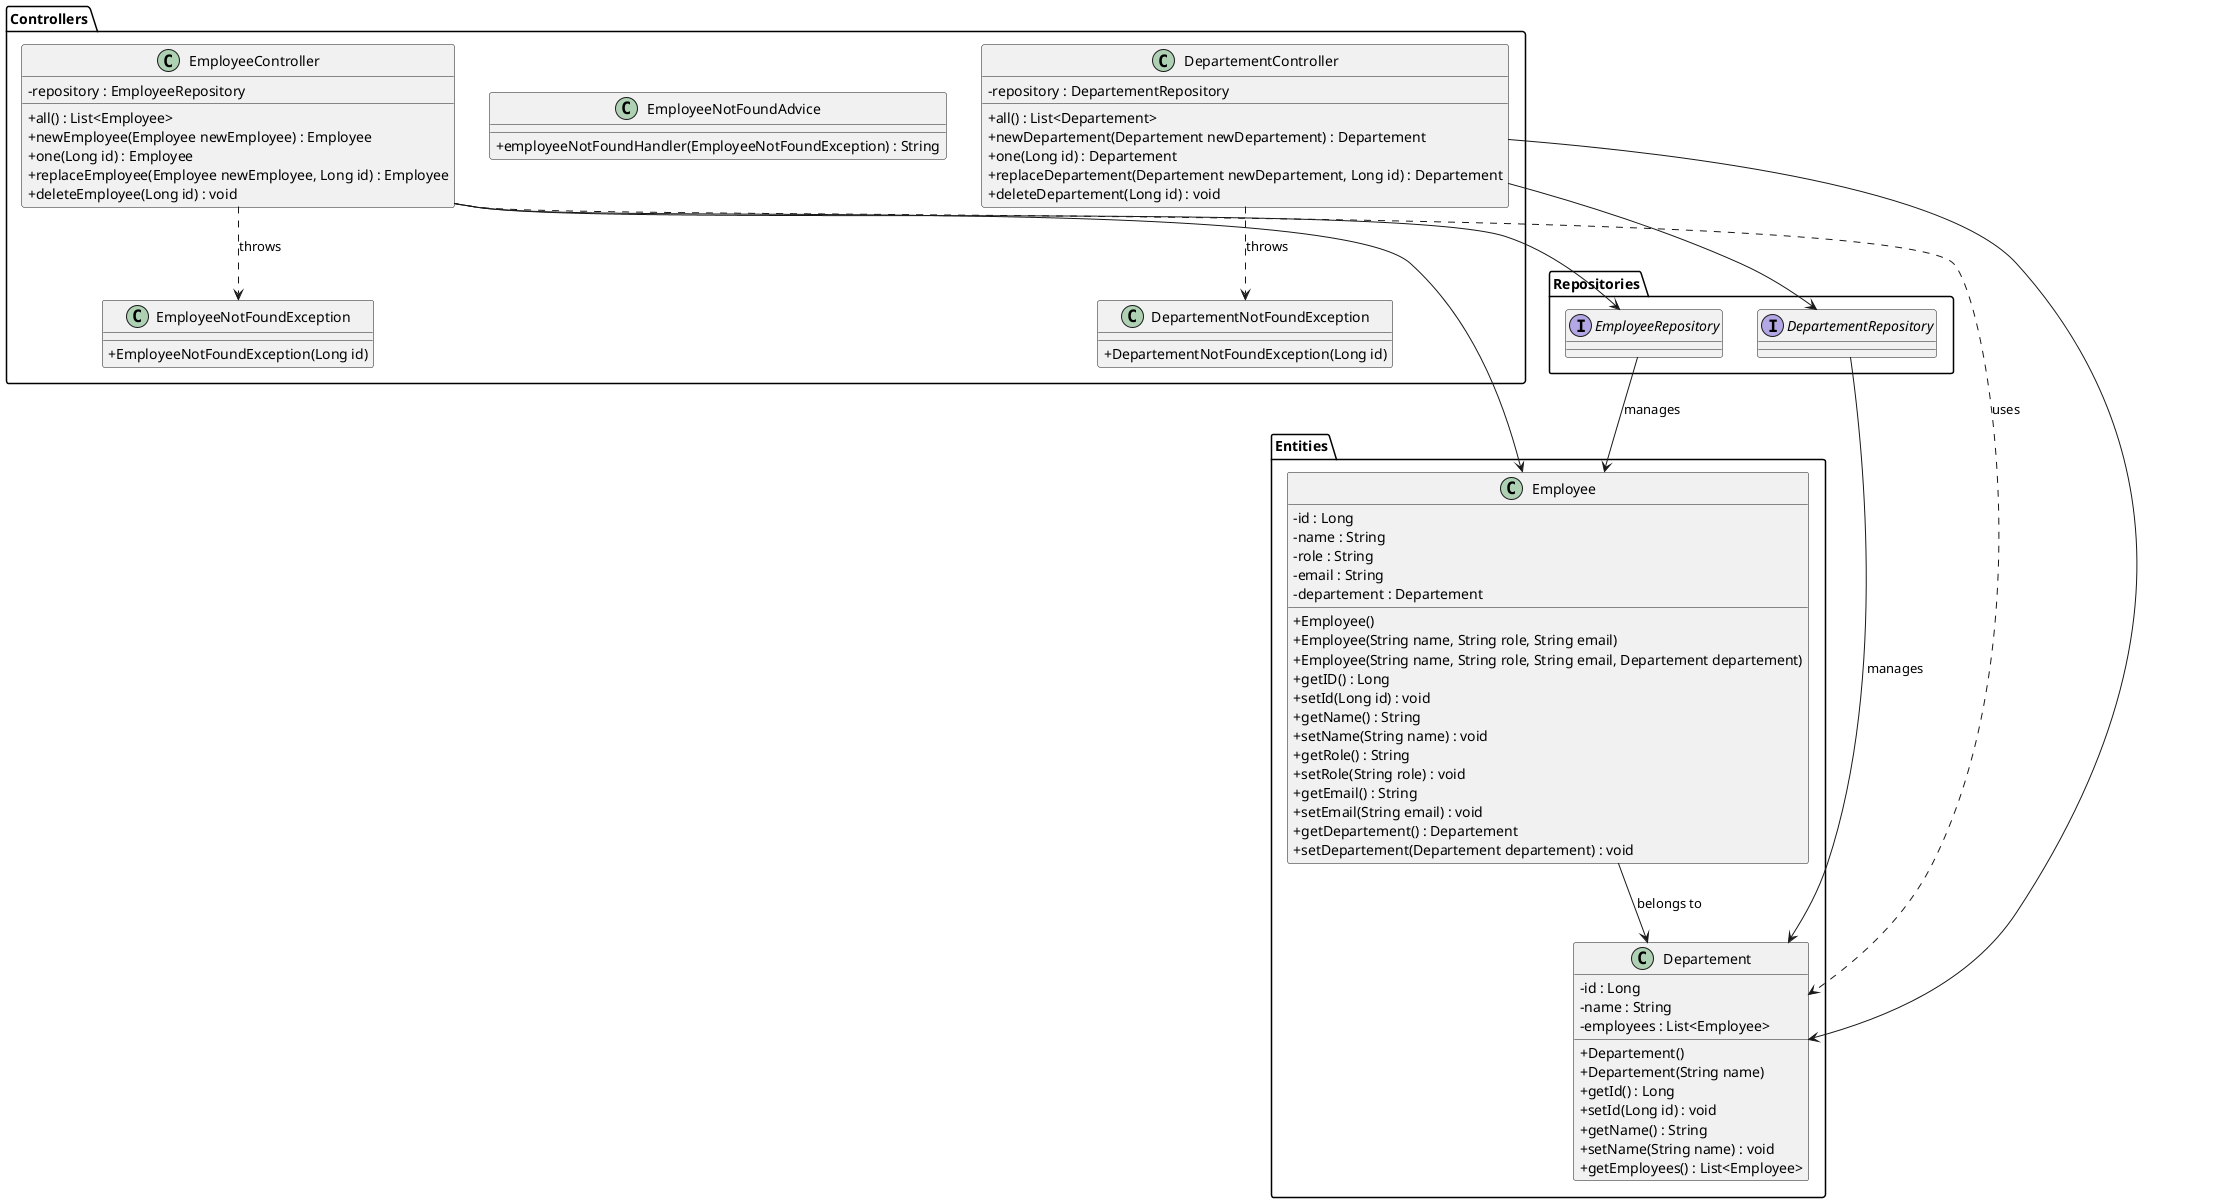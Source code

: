 @startuml

skinparam classAttributeIconSize 0

'packages
package "Controllers"
{
    class EmployeeController{
        -repository : EmployeeRepository
        +all() : List<Employee>
        +newEmployee(Employee newEmployee) : Employee
        +one(Long id) : Employee
        +replaceEmployee(Employee newEmployee, Long id) : Employee
        +deleteEmployee(Long id) : void
    }
    class EmployeeNotFoundAdvice{
        +employeeNotFoundHandler(EmployeeNotFoundException) : String
    }
    class EmployeeNotFoundException{
        +EmployeeNotFoundException(Long id)
    }
    class DepartementController{
        -repository : DepartementRepository
        +all() : List<Departement>
        +newDepartement(Departement newDepartement) : Departement
        +one(Long id) : Departement
        +replaceDepartement(Departement newDepartement, Long id) : Departement
        +deleteDepartement(Long id) : void
    }
    class DepartementNotFoundException{
        +DepartementNotFoundException(Long id)
    }
}

package "Entities"
{
    class Employee{
        -id : Long
        -name : String
        -role : String
        -email : String
        -departement : Departement
        +Employee()
        +Employee(String name, String role, String email)
        +Employee(String name, String role, String email, Departement departement)
        +getID() : Long
        +setId(Long id) : void
        +getName() : String
        +setName(String name) : void
        +getRole() : String
        +setRole(String role) : void
        +getEmail() : String
        +setEmail(String email) : void
        +getDepartement() : Departement
        +setDepartement(Departement departement) : void
    }
    class Departement{
        -id : Long
        -name : String
        -employees : List<Employee>
        +Departement()
        +Departement(String name)
        +getId() : Long
        +setId(Long id) : void
        +getName() : String
        +setName(String name) : void
        +getEmployees() : List<Employee>
    }
}

package "Repositories"
{
    interface EmployeeRepository{}
    interface DepartementRepository{}
}

'relations
EmployeeController --> Employee
EmployeeController --> EmployeeRepository
EmployeeController ..> EmployeeNotFoundException : throws

EmployeeRepository --> Employee : manages

EmployeeController ..> Departement : uses
Employee --> Departement : belongs to

DepartementController --> Departement
DepartementController --> DepartementRepository
DepartementController ..> DepartementNotFoundException : throws

DepartementRepository --> Departement : manages
@enduml
